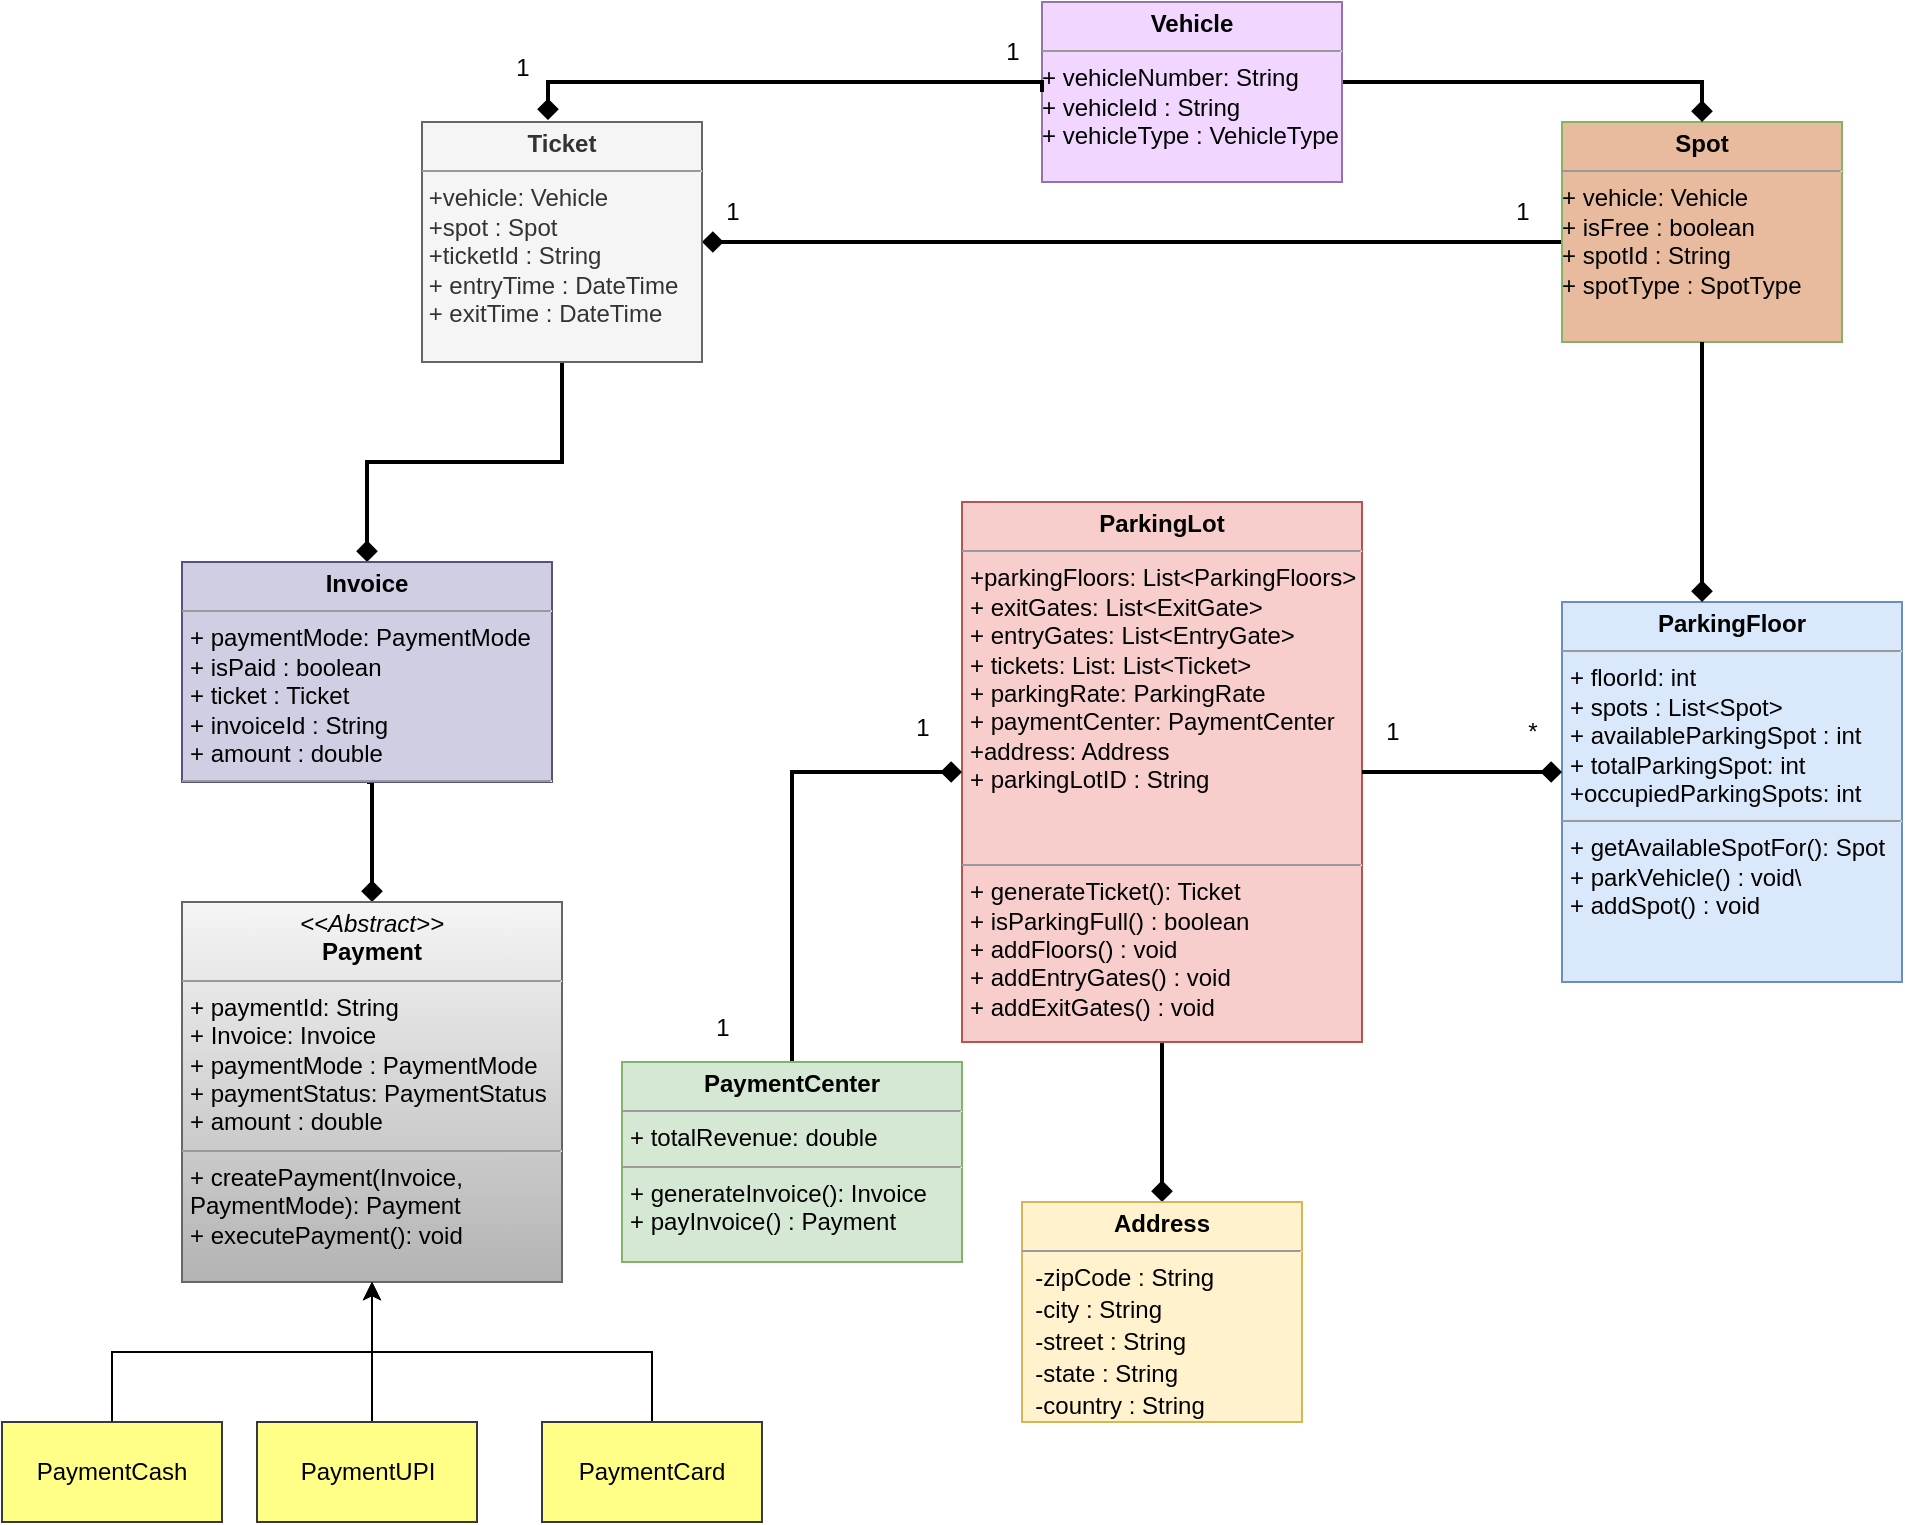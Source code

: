 <mxfile version="22.1.15" type="device">
  <diagram name="Page-1" id="dJB7iogEzVR1ZG4mJawq">
    <mxGraphModel dx="1434" dy="746" grid="1" gridSize="10" guides="1" tooltips="1" connect="1" arrows="1" fold="1" page="1" pageScale="1" pageWidth="1700" pageHeight="1100" math="0" shadow="0">
      <root>
        <mxCell id="0" />
        <mxCell id="1" parent="0" />
        <mxCell id="Xj3SYaBn1BzhPubmyHaP-45" style="edgeStyle=orthogonalEdgeStyle;rounded=0;orthogonalLoop=1;jettySize=auto;html=1;exitX=0.5;exitY=1;exitDx=0;exitDy=0;entryX=0.5;entryY=0;entryDx=0;entryDy=0;strokeWidth=2;endArrow=diamond;endFill=1;" edge="1" parent="1" source="Xj3SYaBn1BzhPubmyHaP-1" target="Xj3SYaBn1BzhPubmyHaP-43">
          <mxGeometry relative="1" as="geometry" />
        </mxCell>
        <mxCell id="Xj3SYaBn1BzhPubmyHaP-1" value="&lt;p style=&quot;margin:0px;margin-top:4px;text-align:center;&quot;&gt;&lt;b&gt;ParkingLot&lt;/b&gt;&lt;/p&gt;&lt;hr size=&quot;1&quot;&gt;&lt;p style=&quot;margin:0px;margin-left:4px;&quot;&gt;+parkingFloors: List&amp;lt;ParkingFloors&amp;gt;&lt;/p&gt;&lt;p style=&quot;margin:0px;margin-left:4px;&quot;&gt;+ exitGates: List&amp;lt;ExitGate&amp;gt;&lt;/p&gt;&lt;p style=&quot;border-color: var(--border-color); margin: 0px 0px 0px 4px;&quot;&gt;+ entryGates: List&amp;lt;EntryGate&amp;gt;&lt;/p&gt;&lt;p style=&quot;border-color: var(--border-color); margin: 0px 0px 0px 4px;&quot;&gt;+ tickets: List: List&amp;lt;Ticket&amp;gt;&lt;/p&gt;&lt;p style=&quot;border-color: var(--border-color); margin: 0px 0px 0px 4px;&quot;&gt;+ parkingRate: ParkingRate&lt;/p&gt;&lt;p style=&quot;border-color: var(--border-color); margin: 0px 0px 0px 4px;&quot;&gt;+ paymentCenter: PaymentCenter&lt;/p&gt;&lt;p style=&quot;border-color: var(--border-color); margin: 0px 0px 0px 4px;&quot;&gt;+address: Address&lt;/p&gt;&lt;p style=&quot;border-color: var(--border-color); margin: 0px 0px 0px 4px;&quot;&gt;+ parkingLotID : String&lt;/p&gt;&lt;p style=&quot;border-color: var(--border-color); margin: 0px 0px 0px 4px;&quot;&gt;&lt;br&gt;&lt;/p&gt;&lt;p style=&quot;border-color: var(--border-color); margin: 0px 0px 0px 4px;&quot;&gt;&lt;br style=&quot;border-color: var(--border-color);&quot;&gt;&lt;/p&gt;&lt;hr size=&quot;1&quot;&gt;&lt;p style=&quot;margin:0px;margin-left:4px;&quot;&gt;+ generateTicket(): Ticket&lt;/p&gt;&lt;p style=&quot;margin:0px;margin-left:4px;&quot;&gt;+ isParkingFull() : boolean&lt;/p&gt;&lt;p style=&quot;margin:0px;margin-left:4px;&quot;&gt;+ addFloors() : void&lt;/p&gt;&lt;p style=&quot;margin:0px;margin-left:4px;&quot;&gt;+&amp;nbsp;addEntryGates() : void&lt;/p&gt;&lt;p style=&quot;margin:0px;margin-left:4px;&quot;&gt;+ addExitGates() : void&lt;/p&gt;&lt;p style=&quot;margin:0px;margin-left:4px;&quot;&gt;&lt;br&gt;&lt;/p&gt;" style="verticalAlign=top;align=left;overflow=fill;fontSize=12;fontFamily=Helvetica;html=1;whiteSpace=wrap;fillColor=#f8cecc;strokeColor=#b85450;" vertex="1" parent="1">
          <mxGeometry x="500" y="300" width="200" height="270" as="geometry" />
        </mxCell>
        <mxCell id="Xj3SYaBn1BzhPubmyHaP-2" value="&lt;p style=&quot;margin:0px;margin-top:4px;text-align:center;&quot;&gt;&lt;b&gt;ParkingFloor&lt;/b&gt;&lt;/p&gt;&lt;hr size=&quot;1&quot;&gt;&lt;p style=&quot;margin:0px;margin-left:4px;&quot;&gt;+ floorId: int&lt;/p&gt;&lt;p style=&quot;margin:0px;margin-left:4px;&quot;&gt;+ spots : List&amp;lt;Spot&amp;gt;&lt;/p&gt;&lt;p style=&quot;margin:0px;margin-left:4px;&quot;&gt;+ availableParkingSpot : int&lt;/p&gt;&lt;p style=&quot;margin:0px;margin-left:4px;&quot;&gt;+ totalParkingSpot: int&lt;/p&gt;&lt;p style=&quot;margin:0px;margin-left:4px;&quot;&gt;+occupiedParkingSpots: int&lt;/p&gt;&lt;hr size=&quot;1&quot;&gt;&lt;p style=&quot;margin:0px;margin-left:4px;&quot;&gt;+ getAvailableSpotFor(): Spot&lt;/p&gt;&lt;p style=&quot;margin:0px;margin-left:4px;&quot;&gt;+ parkVehicle() : void\&lt;/p&gt;&lt;p style=&quot;margin:0px;margin-left:4px;&quot;&gt;+ addSpot() : void&lt;/p&gt;" style="verticalAlign=top;align=left;overflow=fill;fontSize=12;fontFamily=Helvetica;html=1;whiteSpace=wrap;fillColor=#dae8fc;strokeColor=#6c8ebf;" vertex="1" parent="1">
          <mxGeometry x="800" y="350" width="170" height="190" as="geometry" />
        </mxCell>
        <mxCell id="Xj3SYaBn1BzhPubmyHaP-4" value="1" style="text;html=1;align=center;verticalAlign=middle;resizable=0;points=[];autosize=1;strokeColor=none;fillColor=none;" vertex="1" parent="1">
          <mxGeometry x="700" y="400" width="30" height="30" as="geometry" />
        </mxCell>
        <mxCell id="Xj3SYaBn1BzhPubmyHaP-6" value="*" style="text;html=1;align=center;verticalAlign=middle;resizable=0;points=[];autosize=1;strokeColor=none;fillColor=none;" vertex="1" parent="1">
          <mxGeometry x="770" y="400" width="30" height="30" as="geometry" />
        </mxCell>
        <mxCell id="Xj3SYaBn1BzhPubmyHaP-23" style="edgeStyle=orthogonalEdgeStyle;rounded=0;orthogonalLoop=1;jettySize=auto;html=1;entryX=1;entryY=0.5;entryDx=0;entryDy=0;strokeWidth=2;endArrow=diamond;endFill=1;" edge="1" parent="1" source="Xj3SYaBn1BzhPubmyHaP-7" target="Xj3SYaBn1BzhPubmyHaP-15">
          <mxGeometry relative="1" as="geometry">
            <Array as="points">
              <mxPoint x="720" y="170" />
              <mxPoint x="720" y="170" />
            </Array>
          </mxGeometry>
        </mxCell>
        <mxCell id="Xj3SYaBn1BzhPubmyHaP-7" value="&lt;p style=&quot;margin:0px;margin-top:4px;text-align:center;&quot;&gt;&lt;b&gt;Spot&lt;/b&gt;&lt;/p&gt;&lt;hr size=&quot;1&quot;&gt;+ vehicle: Vehicle&lt;br&gt;+ isFree : boolean&lt;br&gt;+ spotId : String&lt;br&gt;+ spotType : SpotType&lt;br&gt;&lt;div style=&quot;height:2px;&quot;&gt;&lt;/div&gt;" style="verticalAlign=top;align=left;overflow=fill;fontSize=12;fontFamily=Helvetica;html=1;whiteSpace=wrap;glass=0;shadow=0;rounded=0;fillColor=#E8BB9E;strokeColor=#82b366;" vertex="1" parent="1">
          <mxGeometry x="800" y="110" width="140" height="110" as="geometry" />
        </mxCell>
        <mxCell id="Xj3SYaBn1BzhPubmyHaP-8" style="edgeStyle=orthogonalEdgeStyle;rounded=0;orthogonalLoop=1;jettySize=auto;html=1;startArrow=none;startFill=0;endArrow=diamond;endFill=1;strokeWidth=2;" edge="1" parent="1" source="Xj3SYaBn1BzhPubmyHaP-7">
          <mxGeometry relative="1" as="geometry">
            <mxPoint x="870" y="350" as="targetPoint" />
          </mxGeometry>
        </mxCell>
        <mxCell id="Xj3SYaBn1BzhPubmyHaP-11" style="edgeStyle=orthogonalEdgeStyle;rounded=0;orthogonalLoop=1;jettySize=auto;html=1;exitX=1;exitY=0.5;exitDx=0;exitDy=0;endArrow=diamond;endFill=1;strokeWidth=2;" edge="1" parent="1" source="Xj3SYaBn1BzhPubmyHaP-1">
          <mxGeometry relative="1" as="geometry">
            <mxPoint x="800" y="435" as="targetPoint" />
          </mxGeometry>
        </mxCell>
        <mxCell id="Xj3SYaBn1BzhPubmyHaP-13" style="edgeStyle=orthogonalEdgeStyle;rounded=0;orthogonalLoop=1;jettySize=auto;html=1;entryX=0.5;entryY=0;entryDx=0;entryDy=0;endArrow=diamond;endFill=1;strokeWidth=2;curved=0;strokeColor=default;" edge="1" parent="1" source="Xj3SYaBn1BzhPubmyHaP-12" target="Xj3SYaBn1BzhPubmyHaP-7">
          <mxGeometry relative="1" as="geometry">
            <Array as="points">
              <mxPoint x="870" y="90" />
            </Array>
          </mxGeometry>
        </mxCell>
        <mxCell id="Xj3SYaBn1BzhPubmyHaP-12" value="&lt;p style=&quot;margin:0px;margin-top:4px;text-align:center;&quot;&gt;&lt;b&gt;Vehicle&lt;/b&gt;&lt;/p&gt;&lt;hr size=&quot;1&quot;&gt;+ vehicleNumber: String&lt;br&gt;+ vehicleId : String&lt;br&gt;+ vehicleType : VehicleType&lt;br&gt;&lt;div style=&quot;height:2px;&quot;&gt;&lt;/div&gt;" style="verticalAlign=top;align=left;overflow=fill;fontSize=12;fontFamily=Helvetica;html=1;whiteSpace=wrap;fillColor=#f1d6ff;strokeColor=#9673a6;gradientColor=none;" vertex="1" parent="1">
          <mxGeometry x="540" y="50" width="150" height="90" as="geometry" />
        </mxCell>
        <mxCell id="Xj3SYaBn1BzhPubmyHaP-40" style="edgeStyle=orthogonalEdgeStyle;rounded=0;orthogonalLoop=1;jettySize=auto;html=1;exitX=0.5;exitY=1;exitDx=0;exitDy=0;entryX=0.5;entryY=0;entryDx=0;entryDy=0;strokeWidth=2;endArrow=diamond;endFill=1;" edge="1" parent="1" source="Xj3SYaBn1BzhPubmyHaP-15" target="Xj3SYaBn1BzhPubmyHaP-27">
          <mxGeometry relative="1" as="geometry" />
        </mxCell>
        <mxCell id="Xj3SYaBn1BzhPubmyHaP-15" value="&lt;p style=&quot;margin:0px;margin-top:4px;text-align:center;&quot;&gt;&lt;b&gt;Ticket&lt;/b&gt;&lt;/p&gt;&lt;hr size=&quot;1&quot;&gt;&amp;nbsp;+vehicle: Vehicle&lt;br&gt;&amp;nbsp;+spot : Spot&lt;br&gt;&amp;nbsp;+ticketId : String&lt;br&gt;&amp;nbsp;+ entryTime : DateTime&amp;nbsp;&lt;br&gt;&lt;div style=&quot;height:2px;&quot;&gt;&amp;nbsp;+ exitTime : DateTime&amp;nbsp;&lt;br style=&quot;border-color: var(--border-color);&quot;&gt;&lt;/div&gt;" style="verticalAlign=top;align=left;overflow=fill;fontSize=12;fontFamily=Helvetica;html=1;whiteSpace=wrap;fillColor=#f5f5f5;fontColor=#333333;strokeColor=#666666;" vertex="1" parent="1">
          <mxGeometry x="230" y="110" width="140" height="120" as="geometry" />
        </mxCell>
        <mxCell id="Xj3SYaBn1BzhPubmyHaP-16" style="edgeStyle=orthogonalEdgeStyle;rounded=0;orthogonalLoop=1;jettySize=auto;html=1;exitX=0.5;exitY=1;exitDx=0;exitDy=0;" edge="1" parent="1" source="Xj3SYaBn1BzhPubmyHaP-15" target="Xj3SYaBn1BzhPubmyHaP-15">
          <mxGeometry relative="1" as="geometry" />
        </mxCell>
        <mxCell id="Xj3SYaBn1BzhPubmyHaP-20" style="edgeStyle=orthogonalEdgeStyle;rounded=0;orthogonalLoop=1;jettySize=auto;html=1;exitX=0;exitY=0.5;exitDx=0;exitDy=0;entryX=0.45;entryY=-0.008;entryDx=0;entryDy=0;entryPerimeter=0;strokeWidth=2;endArrow=diamond;endFill=1;" edge="1" parent="1" source="Xj3SYaBn1BzhPubmyHaP-12" target="Xj3SYaBn1BzhPubmyHaP-15">
          <mxGeometry relative="1" as="geometry">
            <Array as="points">
              <mxPoint x="540" y="90" />
              <mxPoint x="293" y="90" />
            </Array>
          </mxGeometry>
        </mxCell>
        <mxCell id="Xj3SYaBn1BzhPubmyHaP-21" value="1" style="text;html=1;align=center;verticalAlign=middle;resizable=0;points=[];autosize=1;strokeColor=none;fillColor=none;" vertex="1" parent="1">
          <mxGeometry x="265" y="68" width="30" height="30" as="geometry" />
        </mxCell>
        <mxCell id="Xj3SYaBn1BzhPubmyHaP-22" value="1" style="text;html=1;align=center;verticalAlign=middle;resizable=0;points=[];autosize=1;strokeColor=none;fillColor=none;" vertex="1" parent="1">
          <mxGeometry x="510" y="60" width="30" height="30" as="geometry" />
        </mxCell>
        <mxCell id="Xj3SYaBn1BzhPubmyHaP-24" value="1" style="text;html=1;align=center;verticalAlign=middle;resizable=0;points=[];autosize=1;strokeColor=none;fillColor=none;" vertex="1" parent="1">
          <mxGeometry x="370" y="140" width="30" height="30" as="geometry" />
        </mxCell>
        <mxCell id="Xj3SYaBn1BzhPubmyHaP-25" value="1" style="text;html=1;align=center;verticalAlign=middle;resizable=0;points=[];autosize=1;strokeColor=none;fillColor=none;" vertex="1" parent="1">
          <mxGeometry x="765" y="140" width="30" height="30" as="geometry" />
        </mxCell>
        <mxCell id="Xj3SYaBn1BzhPubmyHaP-47" style="edgeStyle=orthogonalEdgeStyle;rounded=0;orthogonalLoop=1;jettySize=auto;html=1;exitX=0.5;exitY=1;exitDx=0;exitDy=0;entryX=0.5;entryY=0;entryDx=0;entryDy=0;strokeWidth=2;endArrow=diamond;endFill=1;" edge="1" parent="1" source="Xj3SYaBn1BzhPubmyHaP-27" target="Xj3SYaBn1BzhPubmyHaP-28">
          <mxGeometry relative="1" as="geometry">
            <Array as="points">
              <mxPoint x="205" y="440" />
            </Array>
          </mxGeometry>
        </mxCell>
        <mxCell id="Xj3SYaBn1BzhPubmyHaP-27" value="&lt;p style=&quot;margin:0px;margin-top:4px;text-align:center;&quot;&gt;&lt;b&gt;Invoice&lt;/b&gt;&lt;/p&gt;&lt;hr size=&quot;1&quot;&gt;&lt;p style=&quot;margin:0px;margin-left:4px;&quot;&gt;+ paymentMode: PaymentMode&lt;/p&gt;&lt;p style=&quot;margin:0px;margin-left:4px;&quot;&gt;+ isPaid : boolean&lt;/p&gt;&lt;p style=&quot;margin:0px;margin-left:4px;&quot;&gt;+ ticket : Ticket&lt;/p&gt;&lt;p style=&quot;margin:0px;margin-left:4px;&quot;&gt;+ invoiceId : String&lt;/p&gt;&lt;p style=&quot;margin:0px;margin-left:4px;&quot;&gt;+ amount : double&lt;/p&gt;&lt;hr size=&quot;1&quot;&gt;&lt;p style=&quot;margin:0px;margin-left:4px;&quot;&gt;&lt;br&gt;&lt;/p&gt;" style="verticalAlign=top;align=left;overflow=fill;fontSize=12;fontFamily=Helvetica;html=1;whiteSpace=wrap;fillColor=#d0cee2;strokeColor=#56517e;" vertex="1" parent="1">
          <mxGeometry x="110" y="330" width="185" height="110" as="geometry" />
        </mxCell>
        <mxCell id="Xj3SYaBn1BzhPubmyHaP-28" value="&lt;p style=&quot;margin:0px;margin-top:4px;text-align:center;&quot;&gt;&lt;i&gt;&amp;lt;&amp;lt;Abstract&amp;gt;&amp;gt;&lt;/i&gt;&lt;br&gt;&lt;b&gt;Payment&lt;/b&gt;&lt;/p&gt;&lt;hr size=&quot;1&quot;&gt;&lt;p style=&quot;margin:0px;margin-left:4px;&quot;&gt;+ paymentId: String&lt;br&gt;+ Invoice: Invoice&lt;/p&gt;&lt;p style=&quot;margin:0px;margin-left:4px;&quot;&gt;+ paymentMode : PaymentMode&lt;/p&gt;&lt;p style=&quot;margin:0px;margin-left:4px;&quot;&gt;+ paymentStatus: PaymentStatus&lt;/p&gt;&lt;p style=&quot;margin:0px;margin-left:4px;&quot;&gt;+ amount : double&lt;/p&gt;&lt;hr size=&quot;1&quot;&gt;&lt;p style=&quot;margin:0px;margin-left:4px;&quot;&gt;+ createPayment(Invoice, PaymentMode): Payment&lt;br&gt;+ executePayment(): void&lt;/p&gt;" style="verticalAlign=top;align=left;overflow=fill;fontSize=12;fontFamily=Helvetica;html=1;whiteSpace=wrap;fillColor=#f5f5f5;gradientColor=#b3b3b3;strokeColor=#666666;" vertex="1" parent="1">
          <mxGeometry x="110" y="500" width="190" height="190" as="geometry" />
        </mxCell>
        <mxCell id="Xj3SYaBn1BzhPubmyHaP-35" style="edgeStyle=orthogonalEdgeStyle;rounded=0;orthogonalLoop=1;jettySize=auto;html=1;exitX=0.5;exitY=0;exitDx=0;exitDy=0;entryX=0.5;entryY=1;entryDx=0;entryDy=0;" edge="1" parent="1" source="Xj3SYaBn1BzhPubmyHaP-32" target="Xj3SYaBn1BzhPubmyHaP-28">
          <mxGeometry relative="1" as="geometry" />
        </mxCell>
        <mxCell id="Xj3SYaBn1BzhPubmyHaP-32" value="PaymentCash" style="html=1;whiteSpace=wrap;fillColor=#ffff88;strokeColor=#36393d;" vertex="1" parent="1">
          <mxGeometry x="20" y="760" width="110" height="50" as="geometry" />
        </mxCell>
        <mxCell id="Xj3SYaBn1BzhPubmyHaP-37" style="edgeStyle=orthogonalEdgeStyle;rounded=0;orthogonalLoop=1;jettySize=auto;html=1;exitX=0.5;exitY=0;exitDx=0;exitDy=0;entryX=0.5;entryY=1;entryDx=0;entryDy=0;" edge="1" parent="1" source="Xj3SYaBn1BzhPubmyHaP-33" target="Xj3SYaBn1BzhPubmyHaP-28">
          <mxGeometry relative="1" as="geometry">
            <Array as="points">
              <mxPoint x="205" y="760" />
            </Array>
          </mxGeometry>
        </mxCell>
        <mxCell id="Xj3SYaBn1BzhPubmyHaP-33" value="PaymentUPI" style="html=1;whiteSpace=wrap;fillColor=#ffff88;strokeColor=#36393d;" vertex="1" parent="1">
          <mxGeometry x="147.5" y="760" width="110" height="50" as="geometry" />
        </mxCell>
        <mxCell id="Xj3SYaBn1BzhPubmyHaP-38" style="edgeStyle=orthogonalEdgeStyle;rounded=0;orthogonalLoop=1;jettySize=auto;html=1;exitX=0.5;exitY=0;exitDx=0;exitDy=0;entryX=0.5;entryY=1;entryDx=0;entryDy=0;" edge="1" parent="1" source="Xj3SYaBn1BzhPubmyHaP-34" target="Xj3SYaBn1BzhPubmyHaP-28">
          <mxGeometry relative="1" as="geometry" />
        </mxCell>
        <mxCell id="Xj3SYaBn1BzhPubmyHaP-34" value="PaymentCard" style="html=1;whiteSpace=wrap;fillColor=#ffff88;strokeColor=#36393d;" vertex="1" parent="1">
          <mxGeometry x="290" y="760" width="110" height="50" as="geometry" />
        </mxCell>
        <mxCell id="Xj3SYaBn1BzhPubmyHaP-43" value="&lt;p style=&quot;margin:0px;margin-top:4px;text-align:center;&quot;&gt;&lt;b&gt;Address&lt;/b&gt;&lt;/p&gt;&lt;hr size=&quot;1&quot;&gt;&lt;div style=&quot;height:2px;&quot;&gt;&amp;nbsp; -zipCode : String&lt;/div&gt;&lt;div style=&quot;height:2px;&quot;&gt;&lt;br&gt;&lt;/div&gt;&lt;div style=&quot;height:2px;&quot;&gt;&lt;br&gt;&lt;/div&gt;&lt;div style=&quot;height:2px;&quot;&gt;&lt;br&gt;&lt;/div&gt;&lt;div style=&quot;height:2px;&quot;&gt;&lt;br&gt;&lt;/div&gt;&lt;div style=&quot;height:2px;&quot;&gt;&lt;br&gt;&lt;/div&gt;&lt;div style=&quot;height:2px;&quot;&gt;&lt;br&gt;&lt;/div&gt;&lt;div style=&quot;height:2px;&quot;&gt;&lt;br&gt;&lt;/div&gt;&lt;div style=&quot;height:2px;&quot;&gt;&amp;nbsp; -city : String&lt;/div&gt;&lt;div style=&quot;height:2px;&quot;&gt;&lt;br&gt;&lt;/div&gt;&lt;div style=&quot;height:2px;&quot;&gt;&lt;br&gt;&lt;/div&gt;&lt;div style=&quot;height:2px;&quot;&gt;&lt;br&gt;&lt;/div&gt;&lt;div style=&quot;height:2px;&quot;&gt;&amp;nbsp;&amp;nbsp;&lt;/div&gt;&lt;div style=&quot;height:2px;&quot;&gt;&lt;br&gt;&lt;/div&gt;&lt;div style=&quot;height:2px;&quot;&gt;&amp;nbsp;&amp;nbsp;&lt;/div&gt;&lt;div style=&quot;height:2px;&quot;&gt;&lt;br&gt;&lt;/div&gt;&lt;div style=&quot;height:2px;&quot;&gt;&amp;nbsp; -street : String&lt;/div&gt;&lt;div style=&quot;height:2px;&quot;&gt;&lt;br&gt;&lt;/div&gt;&lt;div style=&quot;height:2px;&quot;&gt;&lt;br&gt;&lt;/div&gt;&lt;div style=&quot;height:2px;&quot;&gt;&lt;br&gt;&lt;/div&gt;&lt;div style=&quot;height:2px;&quot;&gt;&lt;br&gt;&lt;/div&gt;&lt;div style=&quot;height:2px;&quot;&gt;&amp;nbsp;&amp;nbsp;&lt;/div&gt;&lt;div style=&quot;height:2px;&quot;&gt;&amp;nbsp;&amp;nbsp;&lt;/div&gt;&lt;div style=&quot;height:2px;&quot;&gt;&lt;br&gt;&lt;/div&gt;&lt;div style=&quot;height:2px;&quot;&gt;&amp;nbsp; -state : String&lt;/div&gt;&lt;div style=&quot;height:2px;&quot;&gt;&lt;br&gt;&lt;/div&gt;&lt;div style=&quot;height:2px;&quot;&gt;&lt;br&gt;&lt;/div&gt;&lt;div style=&quot;height:2px;&quot;&gt;&lt;br&gt;&lt;/div&gt;&lt;div style=&quot;height:2px;&quot;&gt;&lt;br&gt;&lt;/div&gt;&lt;div style=&quot;height:2px;&quot;&gt;&lt;br&gt;&lt;/div&gt;&lt;div style=&quot;height:2px;&quot;&gt;&lt;br&gt;&lt;/div&gt;&lt;div style=&quot;height:2px;&quot;&gt;&amp;nbsp;&amp;nbsp;&lt;/div&gt;&lt;div style=&quot;height:2px;&quot;&gt;&amp;nbsp; -country : String&lt;/div&gt;" style="verticalAlign=top;align=left;overflow=fill;fontSize=12;fontFamily=Helvetica;html=1;whiteSpace=wrap;fillColor=#fff2cc;strokeColor=#d6b656;" vertex="1" parent="1">
          <mxGeometry x="530" y="650" width="140" height="110" as="geometry" />
        </mxCell>
        <mxCell id="Xj3SYaBn1BzhPubmyHaP-48" style="edgeStyle=orthogonalEdgeStyle;rounded=0;orthogonalLoop=1;jettySize=auto;html=1;exitX=0.5;exitY=0;exitDx=0;exitDy=0;entryX=0;entryY=0.5;entryDx=0;entryDy=0;strokeWidth=2;endArrow=diamond;endFill=1;" edge="1" parent="1" source="Xj3SYaBn1BzhPubmyHaP-46" target="Xj3SYaBn1BzhPubmyHaP-1">
          <mxGeometry relative="1" as="geometry" />
        </mxCell>
        <mxCell id="Xj3SYaBn1BzhPubmyHaP-46" value="&lt;p style=&quot;margin:0px;margin-top:4px;text-align:center;&quot;&gt;&lt;b&gt;PaymentCenter&lt;/b&gt;&lt;/p&gt;&lt;hr size=&quot;1&quot;&gt;&lt;p style=&quot;margin:0px;margin-left:4px;&quot;&gt;+ totalRevenue: double&lt;/p&gt;&lt;hr size=&quot;1&quot;&gt;&lt;p style=&quot;margin:0px;margin-left:4px;&quot;&gt;+ generateInvoice(): Invoice&lt;/p&gt;&lt;p style=&quot;margin:0px;margin-left:4px;&quot;&gt;+ payInvoice() : Payment&lt;/p&gt;" style="verticalAlign=top;align=left;overflow=fill;fontSize=12;fontFamily=Helvetica;html=1;whiteSpace=wrap;fillColor=#d5e8d4;strokeColor=#82b366;" vertex="1" parent="1">
          <mxGeometry x="330" y="580" width="170" height="100" as="geometry" />
        </mxCell>
        <mxCell id="Xj3SYaBn1BzhPubmyHaP-49" value="1" style="text;html=1;align=center;verticalAlign=middle;resizable=0;points=[];autosize=1;strokeColor=none;fillColor=none;" vertex="1" parent="1">
          <mxGeometry x="365" y="548" width="30" height="30" as="geometry" />
        </mxCell>
        <mxCell id="Xj3SYaBn1BzhPubmyHaP-50" value="1" style="text;html=1;align=center;verticalAlign=middle;resizable=0;points=[];autosize=1;strokeColor=none;fillColor=none;" vertex="1" parent="1">
          <mxGeometry x="465" y="398" width="30" height="30" as="geometry" />
        </mxCell>
      </root>
    </mxGraphModel>
  </diagram>
</mxfile>
